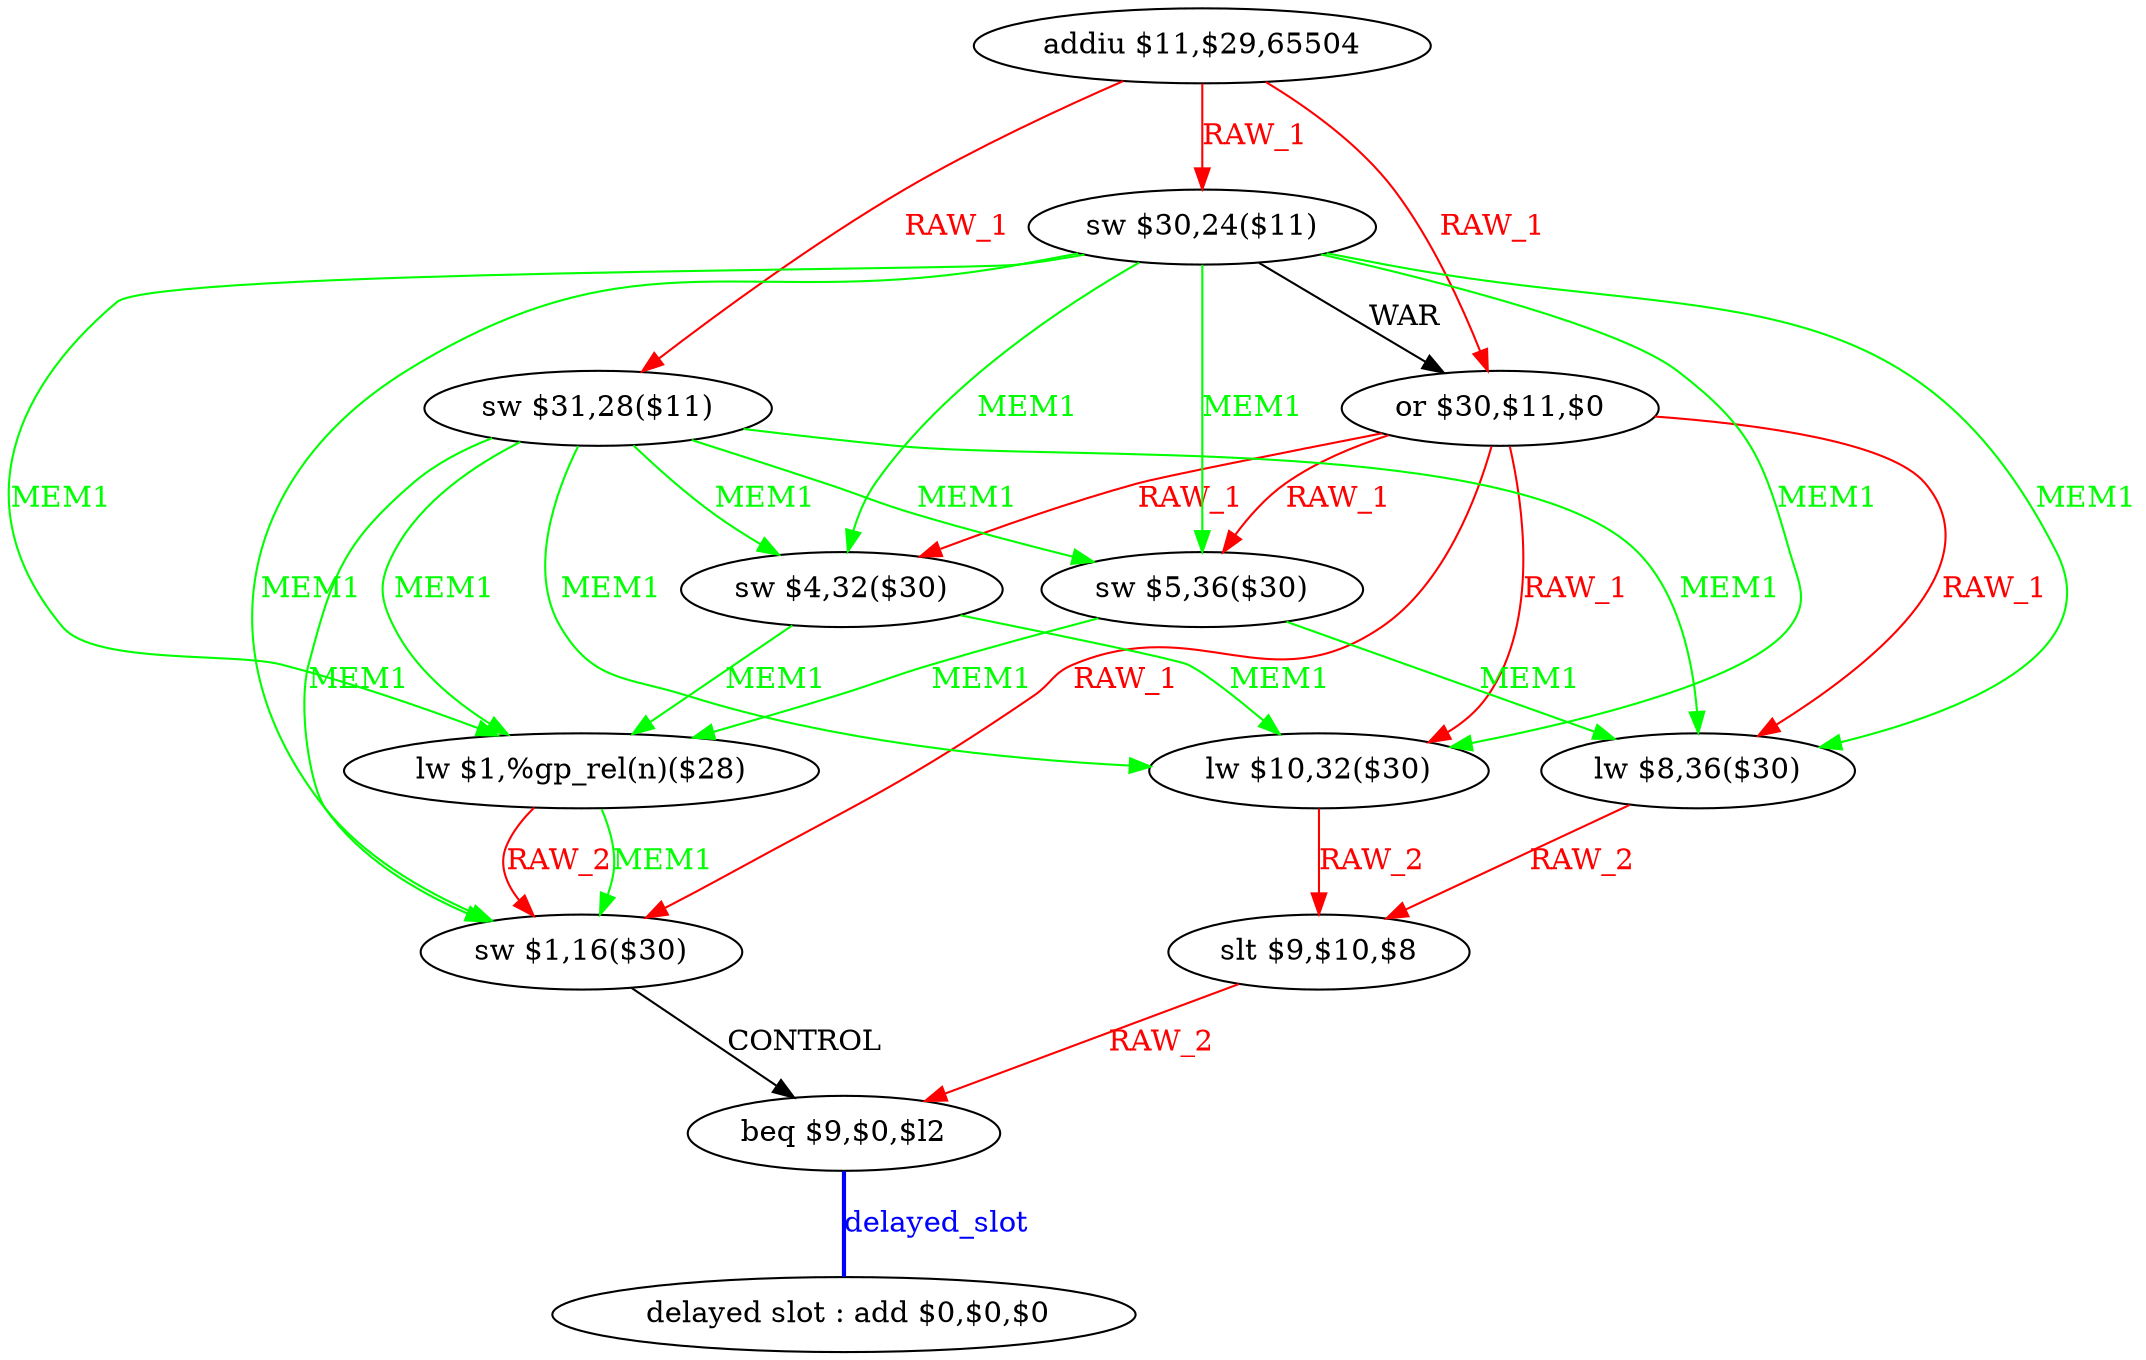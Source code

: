 digraph G1 {
node [shape = ellipse];
i12 [label = " delayed slot : add $0,$0,$0"] ;
i11 ->  i12 [style = bold, dir= none, fontcolor = blue, color = blue, label= "delayed_slot"];
i11 [label = "beq $9,$0,$l2"] ;
i0 [label = "addiu $11,$29,65504"] ;
i0 ->  i3 [color = red, fontcolor = red, label= "RAW_1"];
i0 ->  i2 [color = red, fontcolor = red, label= "RAW_1"];
i0 ->  i1 [color = red, fontcolor = red, label= "RAW_1"];
i3 [label = "or $30,$11,$0"] ;
i3 ->  i9 [color = red, fontcolor = red, label= "RAW_1"];
i3 ->  i8 [color = red, fontcolor = red, label= "RAW_1"];
i3 ->  i7 [color = red, fontcolor = red, label= "RAW_1"];
i3 ->  i5 [color = red, fontcolor = red, label= "RAW_1"];
i3 ->  i4 [color = red, fontcolor = red, label= "RAW_1"];
i9 [label = "lw $10,32($30)"] ;
i9 ->  i10 [color = red, fontcolor = red, label= "RAW_2"];
i10 [label = "slt $9,$10,$8"] ;
i10 ->  i11 [color = red, fontcolor = red, label= "RAW_2"];
i8 [label = "lw $8,36($30)"] ;
i8 ->  i10 [color = red, fontcolor = red, label= "RAW_2"];
i7 [label = "sw $1,16($30)"] ;
i7 ->  i11 [label= "CONTROL"];
i5 [label = "sw $5,36($30)"] ;
i5 ->  i8 [color = green, fontcolor = green, label= "MEM1"];
i5 ->  i6 [color = green, fontcolor = green, label= "MEM1"];
i6 [label = "lw $1,%gp_rel(n)($28)"] ;
i6 ->  i7 [color = red, fontcolor = red, label= "RAW_2"];
i6 ->  i7 [color = green, fontcolor = green, label= "MEM1"];
i4 [label = "sw $4,32($30)"] ;
i4 ->  i9 [color = green, fontcolor = green, label= "MEM1"];
i4 ->  i6 [color = green, fontcolor = green, label= "MEM1"];
i2 [label = "sw $31,28($11)"] ;
i2 ->  i9 [color = green, fontcolor = green, label= "MEM1"];
i2 ->  i8 [color = green, fontcolor = green, label= "MEM1"];
i2 ->  i7 [color = green, fontcolor = green, label= "MEM1"];
i2 ->  i6 [color = green, fontcolor = green, label= "MEM1"];
i2 ->  i5 [color = green, fontcolor = green, label= "MEM1"];
i2 ->  i4 [color = green, fontcolor = green, label= "MEM1"];
i1 [label = "sw $30,24($11)"] ;
i1 ->  i9 [color = green, fontcolor = green, label= "MEM1"];
i1 ->  i8 [color = green, fontcolor = green, label= "MEM1"];
i1 ->  i7 [color = green, fontcolor = green, label= "MEM1"];
i1 ->  i6 [color = green, fontcolor = green, label= "MEM1"];
i1 ->  i5 [color = green, fontcolor = green, label= "MEM1"];
i1 ->  i4 [color = green, fontcolor = green, label= "MEM1"];
i1 ->  i3 [label= "WAR"];
}
